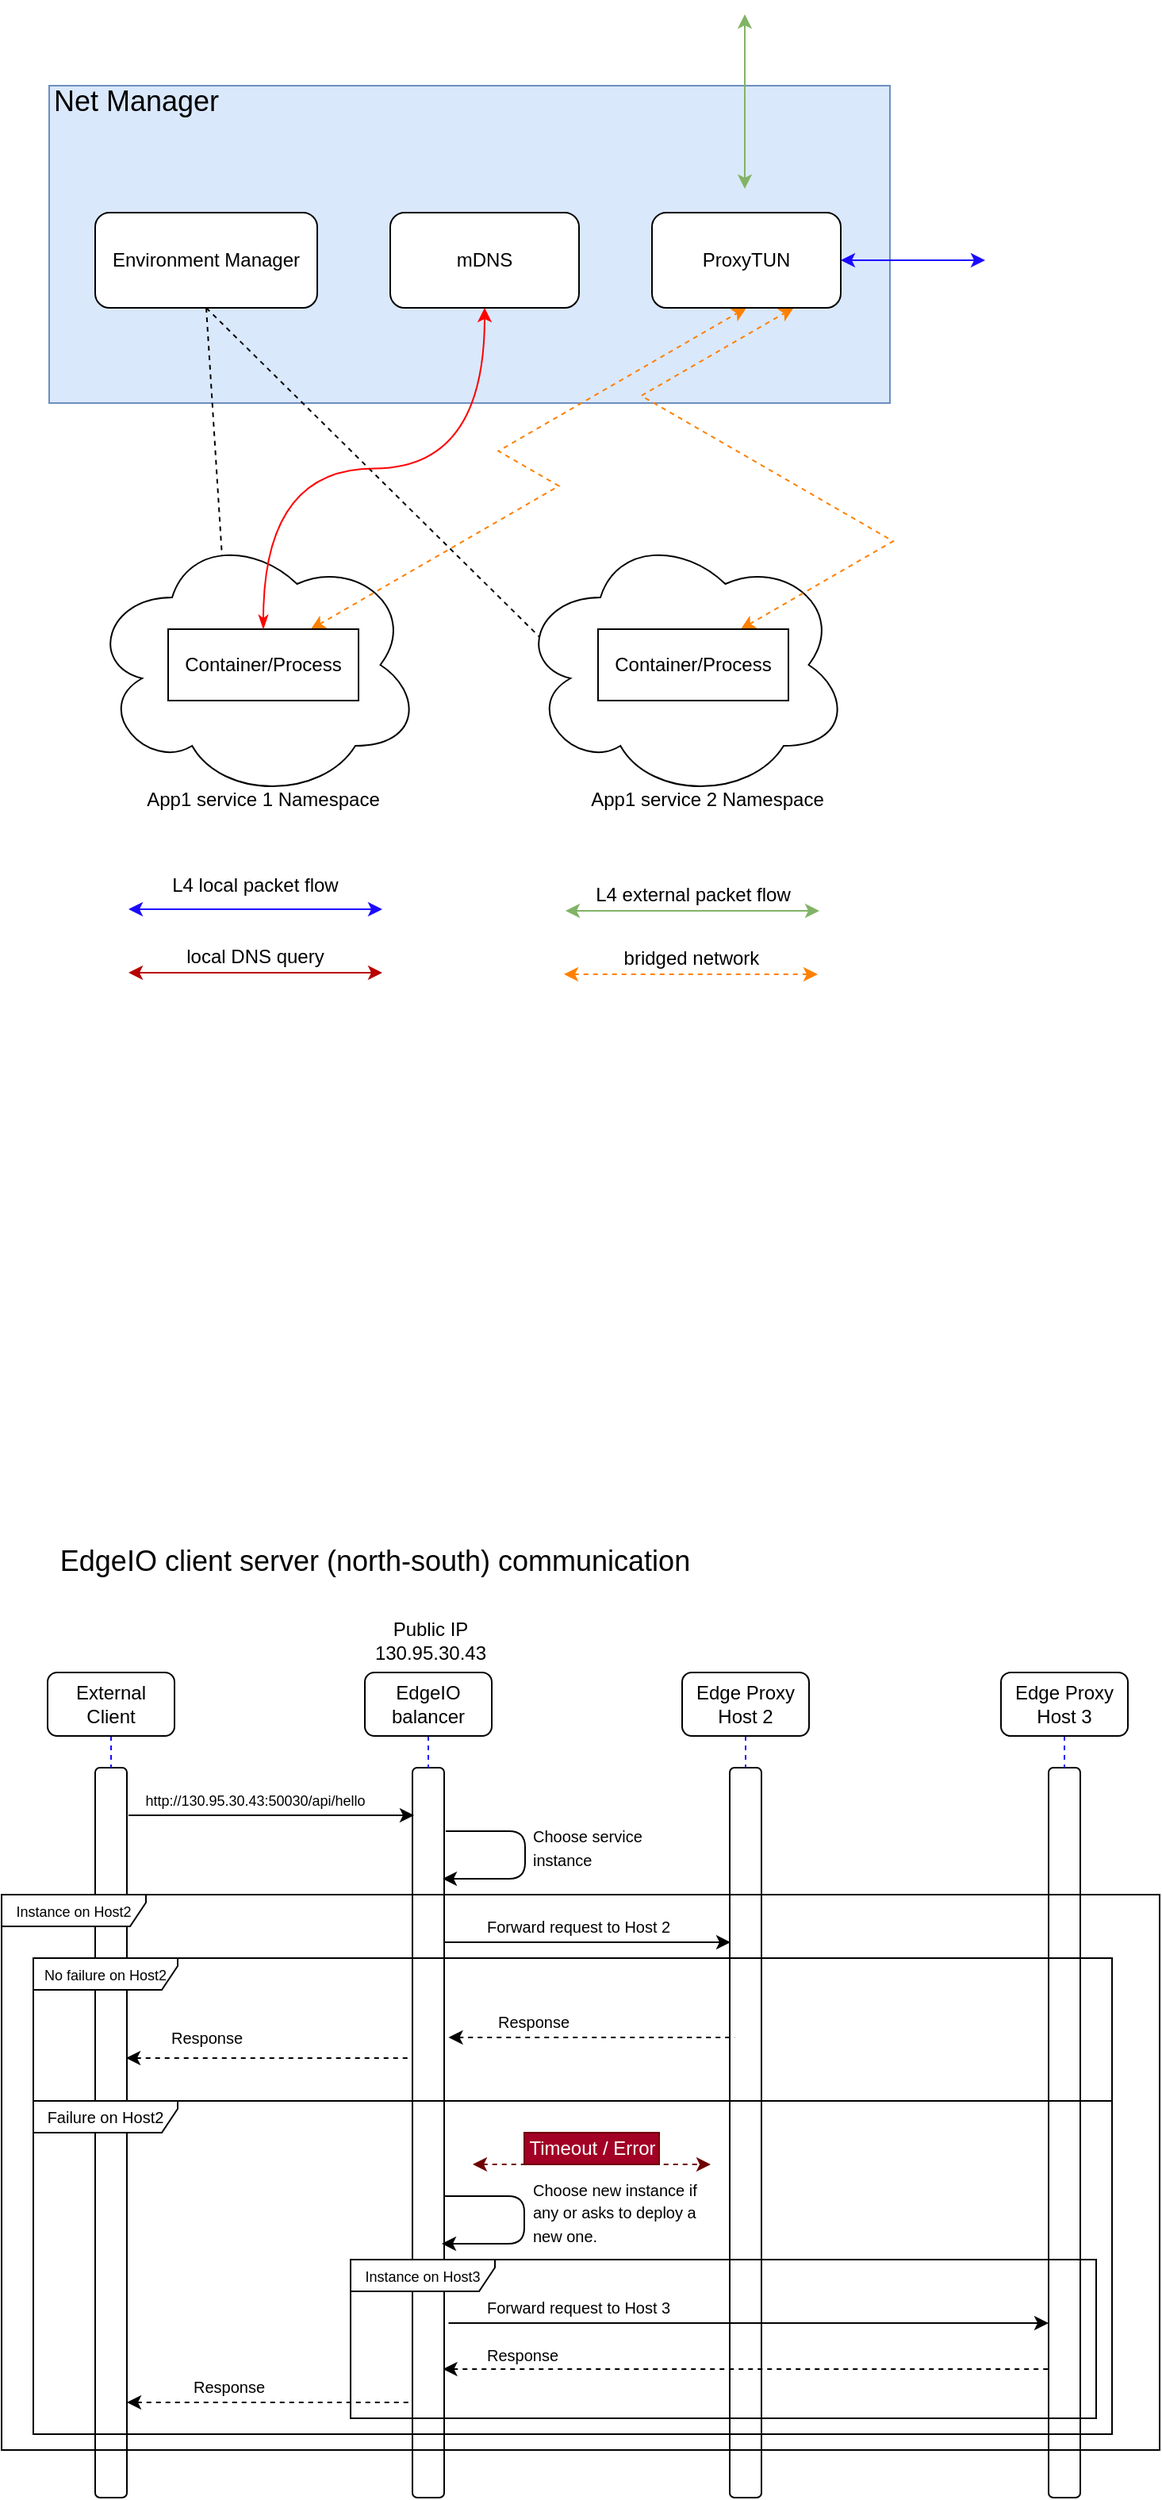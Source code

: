 <mxfile version="14.5.1" type="device"><diagram id="5o1KTYD1zEde_qrYiF25" name="Pagina-1"><mxGraphModel dx="1106" dy="2166" grid="1" gridSize="10" guides="1" tooltips="1" connect="1" arrows="1" fold="1" page="1" pageScale="1" pageWidth="827" pageHeight="1169" math="0" shadow="0"><root><mxCell id="0"/><mxCell id="1" parent="0"/><mxCell id="d6yU_WrHFYgOuA21fauf-46" value="" style="rounded=1;whiteSpace=wrap;html=1;" parent="1" vertex="1"><mxGeometry x="710" y="1100" width="20" height="460" as="geometry"/></mxCell><mxCell id="d6yU_WrHFYgOuA21fauf-21" value="" style="rounded=1;whiteSpace=wrap;html=1;" parent="1" vertex="1"><mxGeometry x="509" y="1100" width="20" height="460" as="geometry"/></mxCell><mxCell id="d6yU_WrHFYgOuA21fauf-15" value="" style="rounded=1;whiteSpace=wrap;html=1;" parent="1" vertex="1"><mxGeometry x="309" y="1100" width="20" height="460" as="geometry"/></mxCell><mxCell id="d6yU_WrHFYgOuA21fauf-14" value="" style="rounded=1;whiteSpace=wrap;html=1;" parent="1" vertex="1"><mxGeometry x="109" y="1100" width="20" height="460" as="geometry"/></mxCell><mxCell id="GvH-3-fk7HblgNeHu7T6-16" value="&lt;font style=&quot;font-size: 9px&quot;&gt;No failure on Host2&lt;/font&gt;" style="shape=umlFrame;whiteSpace=wrap;html=1;width=91;height=20;" parent="1" vertex="1"><mxGeometry x="70" y="1220" width="680" height="90" as="geometry"/></mxCell><mxCell id="d6yU_WrHFYgOuA21fauf-38" value="&lt;font style=&quot;font-size: 9px&quot;&gt;Instance on Host2&lt;/font&gt;" style="shape=umlFrame;whiteSpace=wrap;html=1;width=91;height=20;" parent="1" vertex="1"><mxGeometry x="50" y="1180" width="730" height="350" as="geometry"/></mxCell><mxCell id="xyayU4QEvxYS6GSEWye7-3" value="" style="rounded=0;whiteSpace=wrap;html=1;fillColor=#dae8fc;strokeColor=#6c8ebf;" parent="1" vertex="1"><mxGeometry x="80" y="40" width="530" height="200" as="geometry"/></mxCell><mxCell id="xyayU4QEvxYS6GSEWye7-4" value="&lt;font style=&quot;font-size: 18px&quot;&gt;Net Manager&lt;/font&gt;" style="text;html=1;strokeColor=none;fillColor=none;align=center;verticalAlign=middle;whiteSpace=wrap;rounded=0;" parent="1" vertex="1"><mxGeometry x="80" y="40" width="110" height="20" as="geometry"/></mxCell><mxCell id="xyayU4QEvxYS6GSEWye7-34" style="edgeStyle=none;rounded=0;orthogonalLoop=1;jettySize=auto;html=1;exitX=0.5;exitY=1;exitDx=0;exitDy=0;entryX=0.4;entryY=0.1;entryDx=0;entryDy=0;entryPerimeter=0;dashed=1;startArrow=none;startFill=0;endArrow=none;endFill=0;strokeColor=#000000;" parent="1" source="xyayU4QEvxYS6GSEWye7-5" target="xyayU4QEvxYS6GSEWye7-14" edge="1"><mxGeometry relative="1" as="geometry"/></mxCell><mxCell id="xyayU4QEvxYS6GSEWye7-35" style="edgeStyle=none;rounded=0;orthogonalLoop=1;jettySize=auto;html=1;exitX=0.5;exitY=1;exitDx=0;exitDy=0;entryX=0.07;entryY=0.4;entryDx=0;entryDy=0;entryPerimeter=0;dashed=1;startArrow=none;startFill=0;endArrow=none;endFill=0;strokeColor=#000000;" parent="1" source="xyayU4QEvxYS6GSEWye7-5" target="xyayU4QEvxYS6GSEWye7-15" edge="1"><mxGeometry relative="1" as="geometry"/></mxCell><mxCell id="xyayU4QEvxYS6GSEWye7-5" value="Environment Manager" style="rounded=1;whiteSpace=wrap;html=1;" parent="1" vertex="1"><mxGeometry x="109" y="120" width="140" height="60" as="geometry"/></mxCell><mxCell id="xyayU4QEvxYS6GSEWye7-6" value="mDNS" style="rounded=1;whiteSpace=wrap;html=1;" parent="1" vertex="1"><mxGeometry x="295" y="120" width="119" height="60" as="geometry"/></mxCell><mxCell id="xyayU4QEvxYS6GSEWye7-14" value="" style="ellipse;shape=cloud;whiteSpace=wrap;html=1;" parent="1" vertex="1"><mxGeometry x="105" y="320" width="210" height="170" as="geometry"/></mxCell><mxCell id="xyayU4QEvxYS6GSEWye7-15" value="" style="ellipse;shape=cloud;whiteSpace=wrap;html=1;" parent="1" vertex="1"><mxGeometry x="375" y="320" width="210" height="170" as="geometry"/></mxCell><mxCell id="xyayU4QEvxYS6GSEWye7-18" value="" style="endArrow=classic;html=1;strokeColor=#1B0AFF;startArrow=classic;startFill=1;" parent="1" edge="1"><mxGeometry width="50" height="50" relative="1" as="geometry"><mxPoint x="130" y="559" as="sourcePoint"/><mxPoint x="290" y="559" as="targetPoint"/></mxGeometry></mxCell><mxCell id="xyayU4QEvxYS6GSEWye7-19" value="L4 local packet flow" style="text;html=1;strokeColor=none;fillColor=none;align=center;verticalAlign=middle;whiteSpace=wrap;rounded=0;" parent="1" vertex="1"><mxGeometry x="150" y="534" width="120" height="20" as="geometry"/></mxCell><mxCell id="xyayU4QEvxYS6GSEWye7-22" value="App1 service 1 Namespace" style="text;html=1;strokeColor=none;fillColor=none;align=center;verticalAlign=middle;whiteSpace=wrap;rounded=0;" parent="1" vertex="1"><mxGeometry x="125" y="480" width="180" height="20" as="geometry"/></mxCell><mxCell id="xyayU4QEvxYS6GSEWye7-23" value="App1 service 2&amp;nbsp;Namespace" style="text;html=1;strokeColor=none;fillColor=none;align=center;verticalAlign=middle;whiteSpace=wrap;rounded=0;" parent="1" vertex="1"><mxGeometry x="405" y="480" width="180" height="20" as="geometry"/></mxCell><mxCell id="GvH-3-fk7HblgNeHu7T6-2" style="edgeStyle=isometricEdgeStyle;rounded=0;orthogonalLoop=1;jettySize=auto;html=1;exitX=0.75;exitY=0;exitDx=0;exitDy=0;entryX=0.5;entryY=1;entryDx=0;entryDy=0;fillColor=#dae8fc;strokeColor=#FF8000;dashed=1;startArrow=classic;startFill=1;" parent="1" source="xyayU4QEvxYS6GSEWye7-24" target="d6yU_WrHFYgOuA21fauf-2" edge="1"><mxGeometry relative="1" as="geometry"/></mxCell><mxCell id="xyayU4QEvxYS6GSEWye7-24" value="Container/Process" style="rounded=0;whiteSpace=wrap;html=1;" parent="1" vertex="1"><mxGeometry x="155" y="382.5" width="120" height="45" as="geometry"/></mxCell><mxCell id="GvH-3-fk7HblgNeHu7T6-7" style="edgeStyle=isometricEdgeStyle;rounded=0;sketch=0;orthogonalLoop=1;jettySize=auto;html=1;exitX=0.75;exitY=0;exitDx=0;exitDy=0;entryX=0.75;entryY=1;entryDx=0;entryDy=0;dashed=1;startArrow=classic;startFill=1;strokeColor=#FF8000;" parent="1" source="xyayU4QEvxYS6GSEWye7-25" target="d6yU_WrHFYgOuA21fauf-2" edge="1"><mxGeometry relative="1" as="geometry"/></mxCell><mxCell id="xyayU4QEvxYS6GSEWye7-25" value="Container/Process" style="rounded=0;whiteSpace=wrap;html=1;" parent="1" vertex="1"><mxGeometry x="426" y="382.5" width="120" height="45" as="geometry"/></mxCell><mxCell id="xyayU4QEvxYS6GSEWye7-27" value="" style="endArrow=classic;html=1;strokeColor=#B80000;startArrow=classic;startFill=1;" parent="1" edge="1"><mxGeometry width="50" height="50" relative="1" as="geometry"><mxPoint x="130" y="599" as="sourcePoint"/><mxPoint x="290" y="599" as="targetPoint"/></mxGeometry></mxCell><mxCell id="xyayU4QEvxYS6GSEWye7-28" value="local DNS query" style="text;html=1;strokeColor=none;fillColor=none;align=center;verticalAlign=middle;whiteSpace=wrap;rounded=0;" parent="1" vertex="1"><mxGeometry x="150" y="578.5" width="120" height="20" as="geometry"/></mxCell><mxCell id="xyayU4QEvxYS6GSEWye7-26" style="edgeStyle=orthogonalEdgeStyle;rounded=0;orthogonalLoop=1;jettySize=auto;html=1;exitX=0.5;exitY=0;exitDx=0;exitDy=0;entryX=0.5;entryY=1;entryDx=0;entryDy=0;fillColor=#f8cecc;curved=1;startArrow=classicThin;startFill=1;strokeColor=#FF0000;" parent="1" source="xyayU4QEvxYS6GSEWye7-24" target="xyayU4QEvxYS6GSEWye7-6" edge="1"><mxGeometry relative="1" as="geometry"/></mxCell><mxCell id="d6yU_WrHFYgOuA21fauf-3" value="" style="endArrow=classic;startArrow=classic;html=1;fillColor=#d5e8d4;strokeColor=#82b366;" parent="1" edge="1"><mxGeometry width="50" height="50" relative="1" as="geometry"><mxPoint x="518.5" y="105" as="sourcePoint"/><mxPoint x="518.5" y="-5" as="targetPoint"/></mxGeometry></mxCell><mxCell id="d6yU_WrHFYgOuA21fauf-4" value="" style="endArrow=classic;startArrow=classic;html=1;fillColor=#d5e8d4;strokeColor=#82b366;" parent="1" edge="1"><mxGeometry width="50" height="50" relative="1" as="geometry"><mxPoint x="405.5" y="560" as="sourcePoint"/><mxPoint x="565.5" y="560" as="targetPoint"/></mxGeometry></mxCell><mxCell id="d6yU_WrHFYgOuA21fauf-5" value="L4 external packet flow" style="text;html=1;strokeColor=none;fillColor=none;align=center;verticalAlign=middle;whiteSpace=wrap;rounded=0;" parent="1" vertex="1"><mxGeometry x="415.5" y="540" width="140" height="20" as="geometry"/></mxCell><mxCell id="d6yU_WrHFYgOuA21fauf-27" style="edgeStyle=orthogonalEdgeStyle;rounded=0;orthogonalLoop=1;jettySize=auto;html=1;exitX=0.5;exitY=1;exitDx=0;exitDy=0;entryX=0.5;entryY=0;entryDx=0;entryDy=0;dashed=1;startArrow=none;startFill=0;endArrow=none;endFill=0;strokeColor=#1B0AFF;" parent="1" source="d6yU_WrHFYgOuA21fauf-8" target="d6yU_WrHFYgOuA21fauf-15" edge="1"><mxGeometry relative="1" as="geometry"/></mxCell><mxCell id="d6yU_WrHFYgOuA21fauf-8" value="EdgeIO balancer" style="rounded=1;whiteSpace=wrap;html=1;" parent="1" vertex="1"><mxGeometry x="279" y="1040" width="80" height="40" as="geometry"/></mxCell><mxCell id="d6yU_WrHFYgOuA21fauf-26" style="edgeStyle=orthogonalEdgeStyle;rounded=0;orthogonalLoop=1;jettySize=auto;html=1;exitX=0.5;exitY=1;exitDx=0;exitDy=0;entryX=0.5;entryY=0;entryDx=0;entryDy=0;startArrow=none;startFill=0;strokeColor=#1B0AFF;endArrow=none;endFill=0;dashed=1;" parent="1" source="d6yU_WrHFYgOuA21fauf-9" target="d6yU_WrHFYgOuA21fauf-14" edge="1"><mxGeometry relative="1" as="geometry"/></mxCell><mxCell id="d6yU_WrHFYgOuA21fauf-9" value="External Client" style="rounded=1;whiteSpace=wrap;html=1;" parent="1" vertex="1"><mxGeometry x="79" y="1040" width="80" height="40" as="geometry"/></mxCell><mxCell id="d6yU_WrHFYgOuA21fauf-28" style="edgeStyle=orthogonalEdgeStyle;rounded=0;orthogonalLoop=1;jettySize=auto;html=1;exitX=0.5;exitY=1;exitDx=0;exitDy=0;entryX=0.5;entryY=0;entryDx=0;entryDy=0;dashed=1;startArrow=none;startFill=0;endArrow=none;endFill=0;strokeColor=#1B0AFF;" parent="1" source="d6yU_WrHFYgOuA21fauf-10" target="d6yU_WrHFYgOuA21fauf-21" edge="1"><mxGeometry relative="1" as="geometry"/></mxCell><mxCell id="d6yU_WrHFYgOuA21fauf-10" value="Edge Proxy Host 2" style="rounded=1;whiteSpace=wrap;html=1;" parent="1" vertex="1"><mxGeometry x="479" y="1040" width="80" height="40" as="geometry"/></mxCell><mxCell id="d6yU_WrHFYgOuA21fauf-32" value="" style="endArrow=classic;html=1;" parent="1" edge="1"><mxGeometry width="50" height="50" relative="1" as="geometry"><mxPoint x="130" y="1130" as="sourcePoint"/><mxPoint x="310" y="1130" as="targetPoint"/></mxGeometry></mxCell><mxCell id="d6yU_WrHFYgOuA21fauf-33" value="Public IP 130.95.30.43" style="text;html=1;strokeColor=none;fillColor=none;align=center;verticalAlign=middle;whiteSpace=wrap;rounded=0;" parent="1" vertex="1"><mxGeometry x="280" y="1010" width="81" height="20" as="geometry"/></mxCell><mxCell id="d6yU_WrHFYgOuA21fauf-35" value="&lt;font style=&quot;font-size: 9px&quot;&gt;http://130.95.30.43:50030/api/hello&lt;/font&gt;" style="text;html=1;strokeColor=none;fillColor=none;align=center;verticalAlign=middle;whiteSpace=wrap;rounded=0;" parent="1" vertex="1"><mxGeometry x="190" y="1110" width="40" height="20" as="geometry"/></mxCell><mxCell id="d6yU_WrHFYgOuA21fauf-36" value="" style="endArrow=classic;html=1;strokeColor=#000000;edgeStyle=orthogonalEdgeStyle;" parent="1" edge="1"><mxGeometry width="50" height="50" relative="1" as="geometry"><mxPoint x="330" y="1140" as="sourcePoint"/><mxPoint x="328" y="1170" as="targetPoint"/><Array as="points"><mxPoint x="380" y="1140"/><mxPoint x="380" y="1170"/></Array></mxGeometry></mxCell><mxCell id="d6yU_WrHFYgOuA21fauf-44" style="edgeStyle=orthogonalEdgeStyle;rounded=0;orthogonalLoop=1;jettySize=auto;html=1;exitX=0.5;exitY=1;exitDx=0;exitDy=0;entryX=0.5;entryY=0;entryDx=0;entryDy=0;startArrow=none;startFill=0;strokeColor=#1B0AFF;endArrow=none;endFill=0;dashed=1;" parent="1" source="d6yU_WrHFYgOuA21fauf-45" target="d6yU_WrHFYgOuA21fauf-46" edge="1"><mxGeometry relative="1" as="geometry"/></mxCell><mxCell id="d6yU_WrHFYgOuA21fauf-45" value="Edge Proxy Host 3" style="rounded=1;whiteSpace=wrap;html=1;" parent="1" vertex="1"><mxGeometry x="680" y="1040" width="80" height="40" as="geometry"/></mxCell><mxCell id="d6yU_WrHFYgOuA21fauf-61" value="&lt;font style=&quot;font-size: 18px&quot;&gt;EdgeIO client server (north-south) communication&lt;/font&gt;" style="text;html=1;strokeColor=none;fillColor=none;align=center;verticalAlign=middle;whiteSpace=wrap;rounded=0;" parent="1" vertex="1"><mxGeometry x="59.5" y="960" width="450.5" height="20" as="geometry"/></mxCell><mxCell id="d6yU_WrHFYgOuA21fauf-2" value="ProxyTUN" style="rounded=1;whiteSpace=wrap;html=1;" parent="1" vertex="1"><mxGeometry x="460" y="120" width="119" height="60" as="geometry"/></mxCell><mxCell id="GvH-3-fk7HblgNeHu7T6-4" value="" style="endArrow=classic;html=1;strokeColor=#1B0AFF;startArrow=classic;startFill=1;" parent="1" target="d6yU_WrHFYgOuA21fauf-2" edge="1"><mxGeometry width="50" height="50" relative="1" as="geometry"><mxPoint x="670" y="150" as="sourcePoint"/><mxPoint x="569" y="139" as="targetPoint"/></mxGeometry></mxCell><mxCell id="GvH-3-fk7HblgNeHu7T6-5" value="" style="endArrow=classic;startArrow=classic;html=1;fillColor=#d5e8d4;dashed=1;strokeColor=#FF8000;" parent="1" edge="1"><mxGeometry width="50" height="50" relative="1" as="geometry"><mxPoint x="404.5" y="600" as="sourcePoint"/><mxPoint x="564.5" y="600" as="targetPoint"/></mxGeometry></mxCell><mxCell id="GvH-3-fk7HblgNeHu7T6-6" value="bridged network" style="text;html=1;strokeColor=none;fillColor=none;align=center;verticalAlign=middle;whiteSpace=wrap;rounded=0;" parent="1" vertex="1"><mxGeometry x="414.5" y="580" width="140" height="20" as="geometry"/></mxCell><mxCell id="GvH-3-fk7HblgNeHu7T6-8" value="&lt;font size=&quot;1&quot;&gt;Choose service instance&lt;/font&gt;" style="text;html=1;strokeColor=none;fillColor=none;align=left;verticalAlign=middle;whiteSpace=wrap;rounded=0;" parent="1" vertex="1"><mxGeometry x="382.5" y="1140" width="100" height="20" as="geometry"/></mxCell><mxCell id="GvH-3-fk7HblgNeHu7T6-10" value="" style="endArrow=classic;html=1;" parent="1" edge="1"><mxGeometry width="50" height="50" relative="1" as="geometry"><mxPoint x="329" y="1210" as="sourcePoint"/><mxPoint x="509.5" y="1210" as="targetPoint"/></mxGeometry></mxCell><mxCell id="GvH-3-fk7HblgNeHu7T6-11" value="&lt;font size=&quot;1&quot;&gt;Forward request to Host 2&lt;/font&gt;" style="text;html=1;strokeColor=none;fillColor=none;align=left;verticalAlign=middle;whiteSpace=wrap;rounded=0;" parent="1" vertex="1"><mxGeometry x="354" y="1190" width="136" height="20" as="geometry"/></mxCell><mxCell id="GvH-3-fk7HblgNeHu7T6-12" value="" style="endArrow=none;html=1;startArrow=classic;startFill=1;endFill=0;dashed=1;" parent="1" edge="1"><mxGeometry width="50" height="50" relative="1" as="geometry"><mxPoint x="331.75" y="1270" as="sourcePoint"/><mxPoint x="512.25" y="1270" as="targetPoint"/></mxGeometry></mxCell><mxCell id="GvH-3-fk7HblgNeHu7T6-13" value="&lt;font size=&quot;1&quot;&gt;Response&lt;/font&gt;" style="text;html=1;strokeColor=none;fillColor=none;align=left;verticalAlign=middle;whiteSpace=wrap;rounded=0;" parent="1" vertex="1"><mxGeometry x="361" y="1250" width="136" height="20" as="geometry"/></mxCell><mxCell id="GvH-3-fk7HblgNeHu7T6-14" value="" style="endArrow=none;html=1;startArrow=classic;startFill=1;endFill=0;dashed=1;" parent="1" edge="1"><mxGeometry width="50" height="50" relative="1" as="geometry"><mxPoint x="128.5" y="1283" as="sourcePoint"/><mxPoint x="309" y="1283" as="targetPoint"/></mxGeometry></mxCell><mxCell id="GvH-3-fk7HblgNeHu7T6-15" value="&lt;font size=&quot;1&quot;&gt;Response&lt;/font&gt;" style="text;html=1;strokeColor=none;fillColor=none;align=left;verticalAlign=middle;whiteSpace=wrap;rounded=0;" parent="1" vertex="1"><mxGeometry x="155" y="1260" width="136" height="20" as="geometry"/></mxCell><mxCell id="GvH-3-fk7HblgNeHu7T6-17" value="&lt;font size=&quot;1&quot;&gt;Failure on Host2&lt;/font&gt;" style="shape=umlFrame;whiteSpace=wrap;html=1;width=91;height=20;" parent="1" vertex="1"><mxGeometry x="70" y="1310" width="680" height="210" as="geometry"/></mxCell><mxCell id="GvH-3-fk7HblgNeHu7T6-22" value="" style="endArrow=classic;startArrow=classic;html=1;dashed=1;strokeColor=#6F0000;fillColor=#a20025;" parent="1" edge="1"><mxGeometry width="50" height="50" relative="1" as="geometry"><mxPoint x="347" y="1350" as="sourcePoint"/><mxPoint x="497" y="1350" as="targetPoint"/></mxGeometry></mxCell><mxCell id="GvH-3-fk7HblgNeHu7T6-24" value="Timeout / Error" style="text;html=1;strokeColor=#6F0000;fillColor=#a20025;align=center;verticalAlign=middle;whiteSpace=wrap;rounded=0;fontColor=#ffffff;" parent="1" vertex="1"><mxGeometry x="379.5" y="1330" width="85" height="20" as="geometry"/></mxCell><mxCell id="GvH-3-fk7HblgNeHu7T6-25" value="" style="endArrow=classic;html=1;strokeColor=#000000;edgeStyle=orthogonalEdgeStyle;" parent="1" edge="1"><mxGeometry width="50" height="50" relative="1" as="geometry"><mxPoint x="329.5" y="1370" as="sourcePoint"/><mxPoint x="327.5" y="1400" as="targetPoint"/><Array as="points"><mxPoint x="379.5" y="1370"/><mxPoint x="379.5" y="1400"/></Array></mxGeometry></mxCell><mxCell id="GvH-3-fk7HblgNeHu7T6-26" value="&lt;font size=&quot;1&quot;&gt;Choose new instance if any or asks to deploy a new one.&lt;/font&gt;" style="text;html=1;strokeColor=none;fillColor=none;align=left;verticalAlign=middle;whiteSpace=wrap;rounded=0;" parent="1" vertex="1"><mxGeometry x="382.5" y="1370" width="117.5" height="20" as="geometry"/></mxCell><mxCell id="GvH-3-fk7HblgNeHu7T6-27" value="&lt;font style=&quot;font-size: 9px&quot;&gt;Instance on Host3&lt;/font&gt;" style="shape=umlFrame;whiteSpace=wrap;html=1;width=91;height=20;" parent="1" vertex="1"><mxGeometry x="270" y="1410" width="470" height="100" as="geometry"/></mxCell><mxCell id="GvH-3-fk7HblgNeHu7T6-28" value="" style="endArrow=classic;html=1;" parent="1" edge="1"><mxGeometry width="50" height="50" relative="1" as="geometry"><mxPoint x="331.75" y="1450" as="sourcePoint"/><mxPoint x="710" y="1450" as="targetPoint"/></mxGeometry></mxCell><mxCell id="GvH-3-fk7HblgNeHu7T6-29" value="&lt;font size=&quot;1&quot;&gt;Forward request to Host 3&lt;/font&gt;" style="text;html=1;strokeColor=none;fillColor=none;align=left;verticalAlign=middle;whiteSpace=wrap;rounded=0;" parent="1" vertex="1"><mxGeometry x="354" y="1430" width="136" height="20" as="geometry"/></mxCell><mxCell id="GvH-3-fk7HblgNeHu7T6-30" value="" style="endArrow=none;html=1;startArrow=classic;startFill=1;endFill=0;dashed=1;" parent="1" edge="1"><mxGeometry width="50" height="50" relative="1" as="geometry"><mxPoint x="328.25" y="1479" as="sourcePoint"/><mxPoint x="709.75" y="1479" as="targetPoint"/></mxGeometry></mxCell><mxCell id="GvH-3-fk7HblgNeHu7T6-31" value="&lt;font size=&quot;1&quot;&gt;Response&lt;/font&gt;" style="text;html=1;strokeColor=none;fillColor=none;align=left;verticalAlign=middle;whiteSpace=wrap;rounded=0;" parent="1" vertex="1"><mxGeometry x="354" y="1460" width="136" height="20" as="geometry"/></mxCell><mxCell id="GvH-3-fk7HblgNeHu7T6-32" value="" style="endArrow=none;html=1;startArrow=classic;startFill=1;endFill=0;dashed=1;" parent="1" edge="1"><mxGeometry width="50" height="50" relative="1" as="geometry"><mxPoint x="129" y="1500" as="sourcePoint"/><mxPoint x="309.5" y="1500" as="targetPoint"/></mxGeometry></mxCell><mxCell id="GvH-3-fk7HblgNeHu7T6-33" value="&lt;font size=&quot;1&quot;&gt;Response&lt;/font&gt;" style="text;html=1;strokeColor=none;fillColor=none;align=left;verticalAlign=middle;whiteSpace=wrap;rounded=0;" parent="1" vertex="1"><mxGeometry x="169" y="1480" width="136" height="20" as="geometry"/></mxCell></root></mxGraphModel></diagram></mxfile>